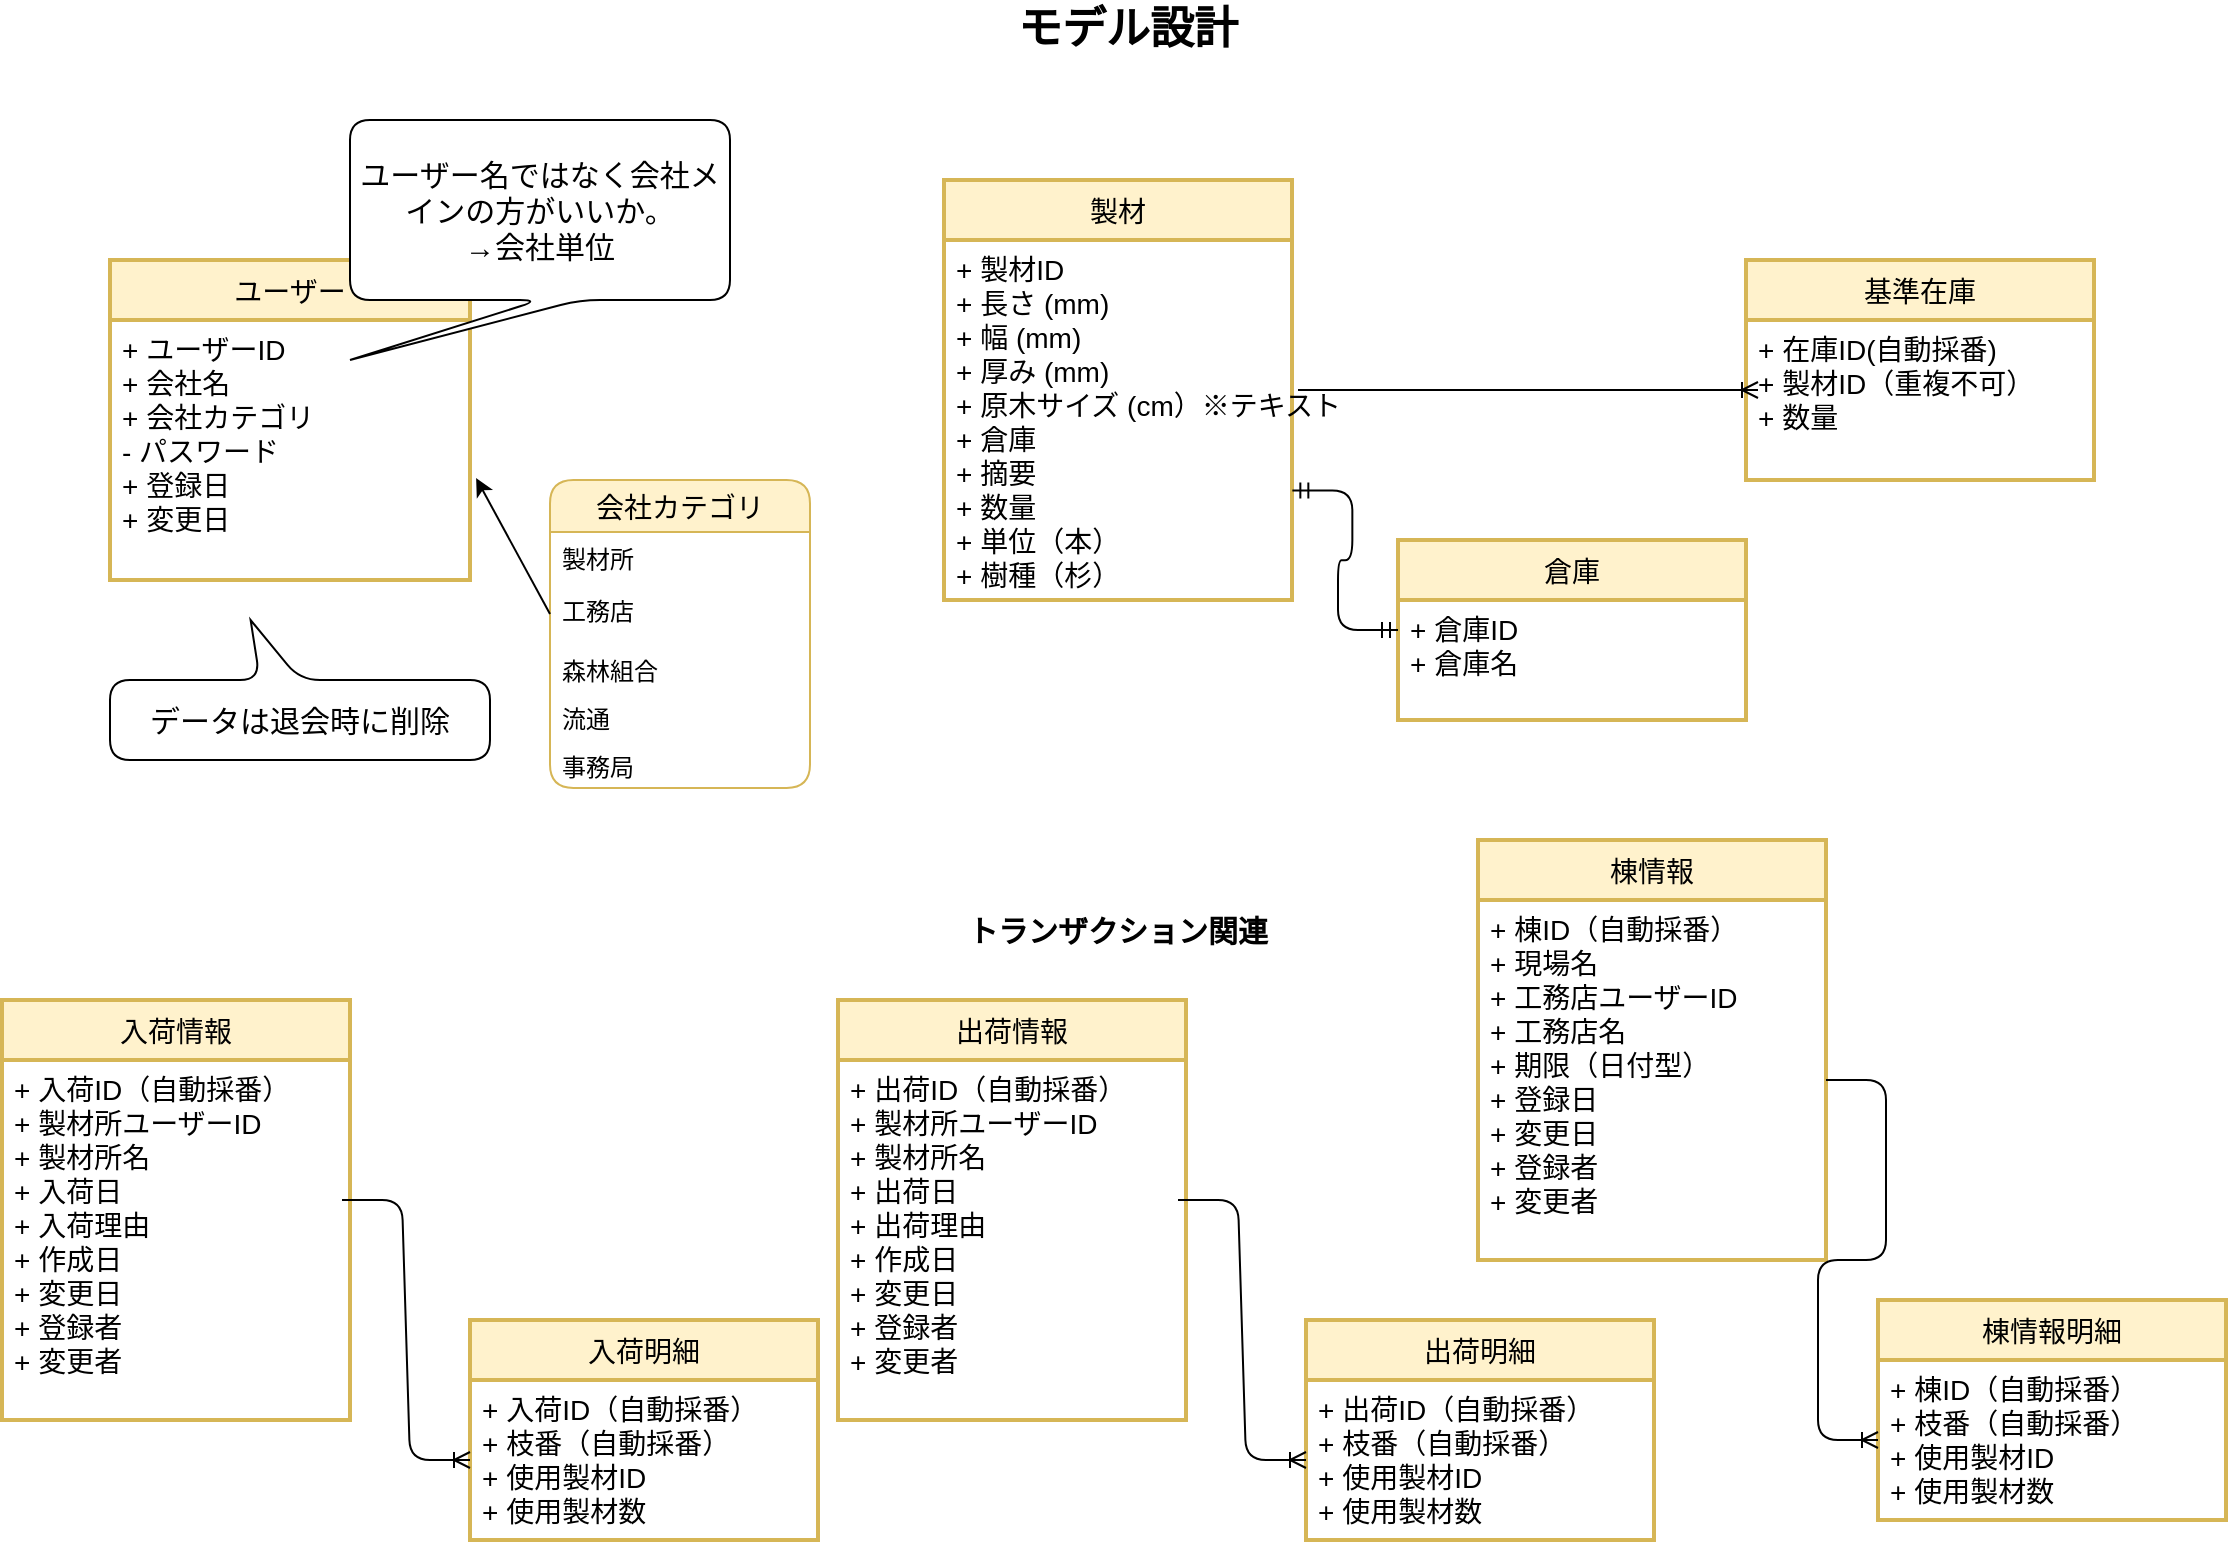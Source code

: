 <mxfile>
    <diagram id="Ypj5rLJIwxC1mN9q6Cak" name="ページ1">
        <mxGraphModel dx="1437" dy="991" grid="1" gridSize="10" guides="1" tooltips="1" connect="1" arrows="1" fold="1" page="1" pageScale="1" pageWidth="1169" pageHeight="827" math="0" shadow="0">
            <root>
                <mxCell id="0"/>
                <mxCell id="1" parent="0"/>
                <mxCell id="2" value="ユーザー" style="swimlane;childLayout=stackLayout;horizontal=1;startSize=30;horizontalStack=0;rounded=0;fontSize=14;fontStyle=0;strokeWidth=2;resizeParent=0;resizeLast=1;shadow=0;dashed=0;align=center;swimlaneLine=1;fillColor=#fff2cc;strokeColor=#d6b656;" parent="1" vertex="1">
                    <mxGeometry x="76" y="160" width="180" height="160" as="geometry">
                        <mxRectangle x="50" y="130" width="90" height="30" as="alternateBounds"/>
                    </mxGeometry>
                </mxCell>
                <mxCell id="3" value="+ ユーザーID&#10;+ 会社名&#10;+ 会社カテゴリ&#10;- パスワード&#10;+ 登録日&#10;+ 変更日&#10;" style="align=left;strokeColor=none;fillColor=none;spacingLeft=4;fontSize=14;verticalAlign=top;resizable=0;rotatable=0;part=1;" parent="2" vertex="1">
                    <mxGeometry y="30" width="180" height="130" as="geometry"/>
                </mxCell>
                <mxCell id="4" value="製材" style="swimlane;childLayout=stackLayout;horizontal=1;startSize=30;horizontalStack=0;rounded=0;fontSize=14;fontStyle=0;strokeWidth=2;resizeParent=0;resizeLast=1;shadow=0;dashed=0;align=center;fillColor=#fff2cc;strokeColor=#d6b656;" parent="1" vertex="1">
                    <mxGeometry x="493" y="120" width="174" height="210" as="geometry">
                        <mxRectangle x="50" y="130" width="90" height="30" as="alternateBounds"/>
                    </mxGeometry>
                </mxCell>
                <mxCell id="5" value="+ 製材ID&#10;+ 長さ (mm)&#10;+ 幅 (mm)&#10;+ 厚み (mm)&#10;+ 原木サイズ (cm）※テキスト&#10;+ 倉庫&#10;+ 摘要&#10;+ 数量&#10;+ 単位（本）&#10;+ 樹種（杉）" style="align=left;strokeColor=none;fillColor=none;spacingLeft=4;fontSize=14;verticalAlign=top;resizable=0;rotatable=0;part=1;" parent="4" vertex="1">
                    <mxGeometry y="30" width="174" height="180" as="geometry"/>
                </mxCell>
                <mxCell id="6" value="&lt;font size=&quot;1&quot;&gt;&lt;b style=&quot;font-size: 22px&quot;&gt;モデル設計&lt;/b&gt;&lt;/font&gt;" style="text;html=1;strokeColor=none;fillColor=none;align=center;verticalAlign=middle;whiteSpace=wrap;rounded=0;" parent="1" vertex="1">
                    <mxGeometry x="485" y="30" width="200" height="30" as="geometry"/>
                </mxCell>
                <mxCell id="8" value="会社カテゴリ" style="swimlane;fontStyle=0;childLayout=stackLayout;horizontal=1;startSize=26;horizontalStack=0;resizeParent=1;resizeParentMax=0;resizeLast=0;collapsible=1;marginBottom=0;align=center;fontSize=14;rounded=1;fillColor=#fff2cc;strokeColor=#d6b656;" parent="1" vertex="1">
                    <mxGeometry x="296" y="270" width="130" height="154" as="geometry"/>
                </mxCell>
                <mxCell id="9" value="製材所  &#10;" style="text;strokeColor=none;fillColor=none;spacingLeft=4;spacingRight=4;overflow=hidden;rotatable=0;points=[[0,0.5],[1,0.5]];portConstraint=eastwest;fontSize=12;" parent="8" vertex="1">
                    <mxGeometry y="26" width="130" height="26" as="geometry"/>
                </mxCell>
                <mxCell id="10" value="工務店  " style="text;strokeColor=none;fillColor=none;spacingLeft=4;spacingRight=4;overflow=hidden;rotatable=0;points=[[0,0.5],[1,0.5]];portConstraint=eastwest;fontSize=12;rounded=1;" parent="8" vertex="1">
                    <mxGeometry y="52" width="130" height="30" as="geometry"/>
                </mxCell>
                <mxCell id="11" value="森林組合" style="text;strokeColor=none;fillColor=none;spacingLeft=4;spacingRight=4;overflow=hidden;rotatable=0;points=[[0,0.5],[1,0.5]];portConstraint=eastwest;fontSize=12;" parent="8" vertex="1">
                    <mxGeometry y="82" width="130" height="24" as="geometry"/>
                </mxCell>
                <mxCell id="67" value="流通" style="text;strokeColor=none;fillColor=none;spacingLeft=4;spacingRight=4;overflow=hidden;rotatable=0;points=[[0,0.5],[1,0.5]];portConstraint=eastwest;fontSize=12;" parent="8" vertex="1">
                    <mxGeometry y="106" width="130" height="24" as="geometry"/>
                </mxCell>
                <mxCell id="40" value="事務局" style="text;strokeColor=none;fillColor=none;spacingLeft=4;spacingRight=4;overflow=hidden;rotatable=0;points=[[0,0.5],[1,0.5]];portConstraint=eastwest;fontSize=12;" parent="8" vertex="1">
                    <mxGeometry y="130" width="130" height="24" as="geometry"/>
                </mxCell>
                <mxCell id="12" value="" style="edgeStyle=none;html=1;fontSize=14;exitX=0;exitY=0.5;exitDx=0;exitDy=0;entryX=1.017;entryY=0.608;entryDx=0;entryDy=0;entryPerimeter=0;" parent="1" source="10" target="3" edge="1">
                    <mxGeometry relative="1" as="geometry">
                        <Array as="points"/>
                    </mxGeometry>
                </mxCell>
                <mxCell id="41" value="ユーザー名ではなく会社メインの方がいいか。&lt;br&gt;→会社単位" style="shape=callout;whiteSpace=wrap;html=1;perimeter=calloutPerimeter;rounded=1;fontSize=15;position2=0;" parent="1" vertex="1">
                    <mxGeometry x="196" y="90" width="190" height="120" as="geometry"/>
                </mxCell>
                <mxCell id="42" value="棟情報" style="swimlane;childLayout=stackLayout;horizontal=1;startSize=30;horizontalStack=0;rounded=0;fontSize=14;fontStyle=0;strokeWidth=2;resizeParent=0;resizeLast=1;shadow=0;dashed=0;align=center;fillColor=#fff2cc;strokeColor=#d6b656;" parent="1" vertex="1">
                    <mxGeometry x="760" y="450" width="174" height="210" as="geometry">
                        <mxRectangle x="50" y="130" width="90" height="30" as="alternateBounds"/>
                    </mxGeometry>
                </mxCell>
                <mxCell id="50" style="edgeStyle=none;html=1;fontSize=15;" parent="42" source="43" target="42" edge="1">
                    <mxGeometry relative="1" as="geometry"/>
                </mxCell>
                <mxCell id="43" value="+ 棟ID（自動採番）&#10;+ 現場名&#10;+ 工務店ユーザーID&#10;+ 工務店名&#10;+ 期限（日付型）&#10;+ 登録日&#10;+ 変更日&#10;+ 登録者&#10;+ 変更者" style="align=left;strokeColor=none;fillColor=none;spacingLeft=4;fontSize=14;verticalAlign=top;resizable=0;rotatable=0;part=1;" parent="42" vertex="1">
                    <mxGeometry y="30" width="174" height="180" as="geometry"/>
                </mxCell>
                <mxCell id="46" value="倉庫" style="swimlane;childLayout=stackLayout;horizontal=1;startSize=30;horizontalStack=0;rounded=0;fontSize=14;fontStyle=0;strokeWidth=2;resizeParent=0;resizeLast=1;shadow=0;dashed=0;align=center;fillColor=#fff2cc;strokeColor=#d6b656;" parent="1" vertex="1">
                    <mxGeometry x="720" y="300" width="174" height="90" as="geometry">
                        <mxRectangle x="50" y="130" width="90" height="30" as="alternateBounds"/>
                    </mxGeometry>
                </mxCell>
                <mxCell id="47" value="+ 倉庫ID&#10;+ 倉庫名&#10;" style="align=left;strokeColor=none;fillColor=none;spacingLeft=4;fontSize=14;verticalAlign=top;resizable=0;rotatable=0;part=1;" parent="46" vertex="1">
                    <mxGeometry y="30" width="174" height="60" as="geometry"/>
                </mxCell>
                <mxCell id="52" value="" style="edgeStyle=entityRelationEdgeStyle;fontSize=12;html=1;endArrow=ERmandOne;startArrow=ERmandOne;entryX=0;entryY=0.5;entryDx=0;entryDy=0;exitX=1.001;exitY=0.696;exitDx=0;exitDy=0;exitPerimeter=0;" parent="1" source="5" target="46" edge="1">
                    <mxGeometry width="100" height="100" relative="1" as="geometry">
                        <mxPoint x="656" y="390" as="sourcePoint"/>
                        <mxPoint x="756" y="290" as="targetPoint"/>
                    </mxGeometry>
                </mxCell>
                <mxCell id="53" value="&lt;font style=&quot;font-size: 15px&quot;&gt;&lt;b&gt;トランザクション関連&lt;/b&gt;&lt;/font&gt;" style="text;html=1;strokeColor=none;fillColor=none;align=center;verticalAlign=middle;whiteSpace=wrap;rounded=0;" parent="1" vertex="1">
                    <mxGeometry x="480" y="480" width="200" height="30" as="geometry"/>
                </mxCell>
                <mxCell id="57" value="基準在庫" style="swimlane;childLayout=stackLayout;horizontal=1;startSize=30;horizontalStack=0;rounded=0;fontSize=14;fontStyle=0;strokeWidth=2;resizeParent=0;resizeLast=1;shadow=0;dashed=0;align=center;fillColor=#fff2cc;strokeColor=#d6b656;" parent="1" vertex="1">
                    <mxGeometry x="894" y="160" width="174" height="110" as="geometry">
                        <mxRectangle x="50" y="130" width="90" height="30" as="alternateBounds"/>
                    </mxGeometry>
                </mxCell>
                <mxCell id="58" value="+ 在庫ID(自動採番)&#10;+ 製材ID（重複不可）&#10;+ 数量" style="align=left;strokeColor=none;fillColor=none;spacingLeft=4;fontSize=14;verticalAlign=top;resizable=0;rotatable=0;part=1;" parent="57" vertex="1">
                    <mxGeometry y="30" width="174" height="80" as="geometry"/>
                </mxCell>
                <mxCell id="60" value="" style="edgeStyle=entityRelationEdgeStyle;fontSize=12;html=1;endArrow=ERoneToMany;" parent="1" edge="1">
                    <mxGeometry width="100" height="100" relative="1" as="geometry">
                        <mxPoint x="670" y="225" as="sourcePoint"/>
                        <mxPoint x="900" y="225" as="targetPoint"/>
                    </mxGeometry>
                </mxCell>
                <mxCell id="61" value="棟情報明細" style="swimlane;childLayout=stackLayout;horizontal=1;startSize=30;horizontalStack=0;rounded=0;fontSize=14;fontStyle=0;strokeWidth=2;resizeParent=0;resizeLast=1;shadow=0;dashed=0;align=center;fillColor=#fff2cc;strokeColor=#d6b656;" parent="1" vertex="1">
                    <mxGeometry x="960" y="680" width="174" height="110" as="geometry">
                        <mxRectangle x="50" y="130" width="90" height="30" as="alternateBounds"/>
                    </mxGeometry>
                </mxCell>
                <mxCell id="62" style="edgeStyle=none;html=1;fontSize=15;" parent="61" source="63" target="61" edge="1">
                    <mxGeometry relative="1" as="geometry"/>
                </mxCell>
                <mxCell id="63" value="+ 棟ID（自動採番）&#10;+ 枝番（自動採番）&#10;+ 使用製材ID&#10;+ 使用製材数&#10;" style="align=left;strokeColor=none;fillColor=none;spacingLeft=4;fontSize=14;verticalAlign=top;resizable=0;rotatable=0;part=1;" parent="61" vertex="1">
                    <mxGeometry y="30" width="174" height="80" as="geometry"/>
                </mxCell>
                <mxCell id="64" value="" style="edgeStyle=entityRelationEdgeStyle;fontSize=12;html=1;endArrow=ERoneToMany;" parent="1" source="43" target="63" edge="1">
                    <mxGeometry width="100" height="100" relative="1" as="geometry">
                        <mxPoint x="638" y="780" as="sourcePoint"/>
                        <mxPoint x="738" y="680" as="targetPoint"/>
                    </mxGeometry>
                </mxCell>
                <mxCell id="65" value="データは退会時に削除" style="shape=callout;whiteSpace=wrap;html=1;perimeter=calloutPerimeter;rounded=1;fontSize=15;position2=0.63;direction=west;" parent="1" vertex="1">
                    <mxGeometry x="76" y="340" width="190" height="70" as="geometry"/>
                </mxCell>
                <mxCell id="68" value="入荷情報" style="swimlane;childLayout=stackLayout;horizontal=1;startSize=30;horizontalStack=0;rounded=0;fontSize=14;fontStyle=0;strokeWidth=2;resizeParent=0;resizeLast=1;shadow=0;dashed=0;align=center;fillColor=#fff2cc;strokeColor=#d6b656;" vertex="1" parent="1">
                    <mxGeometry x="22" y="530" width="174" height="210" as="geometry">
                        <mxRectangle x="50" y="130" width="90" height="30" as="alternateBounds"/>
                    </mxGeometry>
                </mxCell>
                <mxCell id="69" style="edgeStyle=none;html=1;fontSize=15;" edge="1" parent="68" source="70" target="68">
                    <mxGeometry relative="1" as="geometry"/>
                </mxCell>
                <mxCell id="70" value="+ 入荷ID（自動採番）&#10;+ 製材所ユーザーID&#10;+ 製材所名&#10;+ 入荷日&#10;+ 入荷理由&#10;+ 作成日&#10;+ 変更日&#10;+ 登録者&#10;+ 変更者" style="align=left;strokeColor=none;fillColor=none;spacingLeft=4;fontSize=14;verticalAlign=top;resizable=0;rotatable=0;part=1;" vertex="1" parent="68">
                    <mxGeometry y="30" width="174" height="180" as="geometry"/>
                </mxCell>
                <mxCell id="71" value="入荷明細" style="swimlane;childLayout=stackLayout;horizontal=1;startSize=30;horizontalStack=0;rounded=0;fontSize=14;fontStyle=0;strokeWidth=2;resizeParent=0;resizeLast=1;shadow=0;dashed=0;align=center;fillColor=#fff2cc;strokeColor=#d6b656;" vertex="1" parent="1">
                    <mxGeometry x="256" y="690" width="174" height="110" as="geometry">
                        <mxRectangle x="50" y="130" width="90" height="30" as="alternateBounds"/>
                    </mxGeometry>
                </mxCell>
                <mxCell id="72" style="edgeStyle=none;html=1;fontSize=15;" edge="1" parent="71" source="73" target="71">
                    <mxGeometry relative="1" as="geometry"/>
                </mxCell>
                <mxCell id="73" value="+ 入荷ID（自動採番）&#10;+ 枝番（自動採番）&#10;+ 使用製材ID&#10;+ 使用製材数&#10;" style="align=left;strokeColor=none;fillColor=none;spacingLeft=4;fontSize=14;verticalAlign=top;resizable=0;rotatable=0;part=1;" vertex="1" parent="71">
                    <mxGeometry y="30" width="174" height="80" as="geometry"/>
                </mxCell>
                <mxCell id="74" value="" style="edgeStyle=entityRelationEdgeStyle;fontSize=12;html=1;endArrow=ERoneToMany;entryX=0;entryY=0.5;entryDx=0;entryDy=0;" edge="1" parent="1" target="73">
                    <mxGeometry width="100" height="100" relative="1" as="geometry">
                        <mxPoint x="192" y="630" as="sourcePoint"/>
                        <mxPoint x="308" y="680" as="targetPoint"/>
                    </mxGeometry>
                </mxCell>
                <mxCell id="76" value="出荷情報" style="swimlane;childLayout=stackLayout;horizontal=1;startSize=30;horizontalStack=0;rounded=0;fontSize=14;fontStyle=0;strokeWidth=2;resizeParent=0;resizeLast=1;shadow=0;dashed=0;align=center;fillColor=#fff2cc;strokeColor=#d6b656;" vertex="1" parent="1">
                    <mxGeometry x="440" y="530" width="174" height="210" as="geometry">
                        <mxRectangle x="50" y="130" width="90" height="30" as="alternateBounds"/>
                    </mxGeometry>
                </mxCell>
                <mxCell id="77" style="edgeStyle=none;html=1;fontSize=15;" edge="1" parent="76" source="78" target="76">
                    <mxGeometry relative="1" as="geometry"/>
                </mxCell>
                <mxCell id="78" value="+ 出荷ID（自動採番）&#10;+ 製材所ユーザーID&#10;+ 製材所名&#10;+ 出荷日&#10;+ 出荷理由&#10;+ 作成日&#10;+ 変更日&#10;+ 登録者&#10;+ 変更者" style="align=left;strokeColor=none;fillColor=none;spacingLeft=4;fontSize=14;verticalAlign=top;resizable=0;rotatable=0;part=1;" vertex="1" parent="76">
                    <mxGeometry y="30" width="174" height="180" as="geometry"/>
                </mxCell>
                <mxCell id="79" value="出荷明細" style="swimlane;childLayout=stackLayout;horizontal=1;startSize=30;horizontalStack=0;rounded=0;fontSize=14;fontStyle=0;strokeWidth=2;resizeParent=0;resizeLast=1;shadow=0;dashed=0;align=center;fillColor=#fff2cc;strokeColor=#d6b656;" vertex="1" parent="1">
                    <mxGeometry x="674" y="690" width="174" height="110" as="geometry">
                        <mxRectangle x="50" y="130" width="90" height="30" as="alternateBounds"/>
                    </mxGeometry>
                </mxCell>
                <mxCell id="80" style="edgeStyle=none;html=1;fontSize=15;" edge="1" parent="79" source="81" target="79">
                    <mxGeometry relative="1" as="geometry"/>
                </mxCell>
                <mxCell id="81" value="+ 出荷ID（自動採番）&#10;+ 枝番（自動採番）&#10;+ 使用製材ID&#10;+ 使用製材数&#10;" style="align=left;strokeColor=none;fillColor=none;spacingLeft=4;fontSize=14;verticalAlign=top;resizable=0;rotatable=0;part=1;" vertex="1" parent="79">
                    <mxGeometry y="30" width="174" height="80" as="geometry"/>
                </mxCell>
                <mxCell id="82" value="" style="edgeStyle=entityRelationEdgeStyle;fontSize=12;html=1;endArrow=ERoneToMany;entryX=0;entryY=0.5;entryDx=0;entryDy=0;" edge="1" parent="1" target="81">
                    <mxGeometry width="100" height="100" relative="1" as="geometry">
                        <mxPoint x="610" y="630" as="sourcePoint"/>
                        <mxPoint x="726" y="680" as="targetPoint"/>
                    </mxGeometry>
                </mxCell>
            </root>
        </mxGraphModel>
    </diagram>
</mxfile>